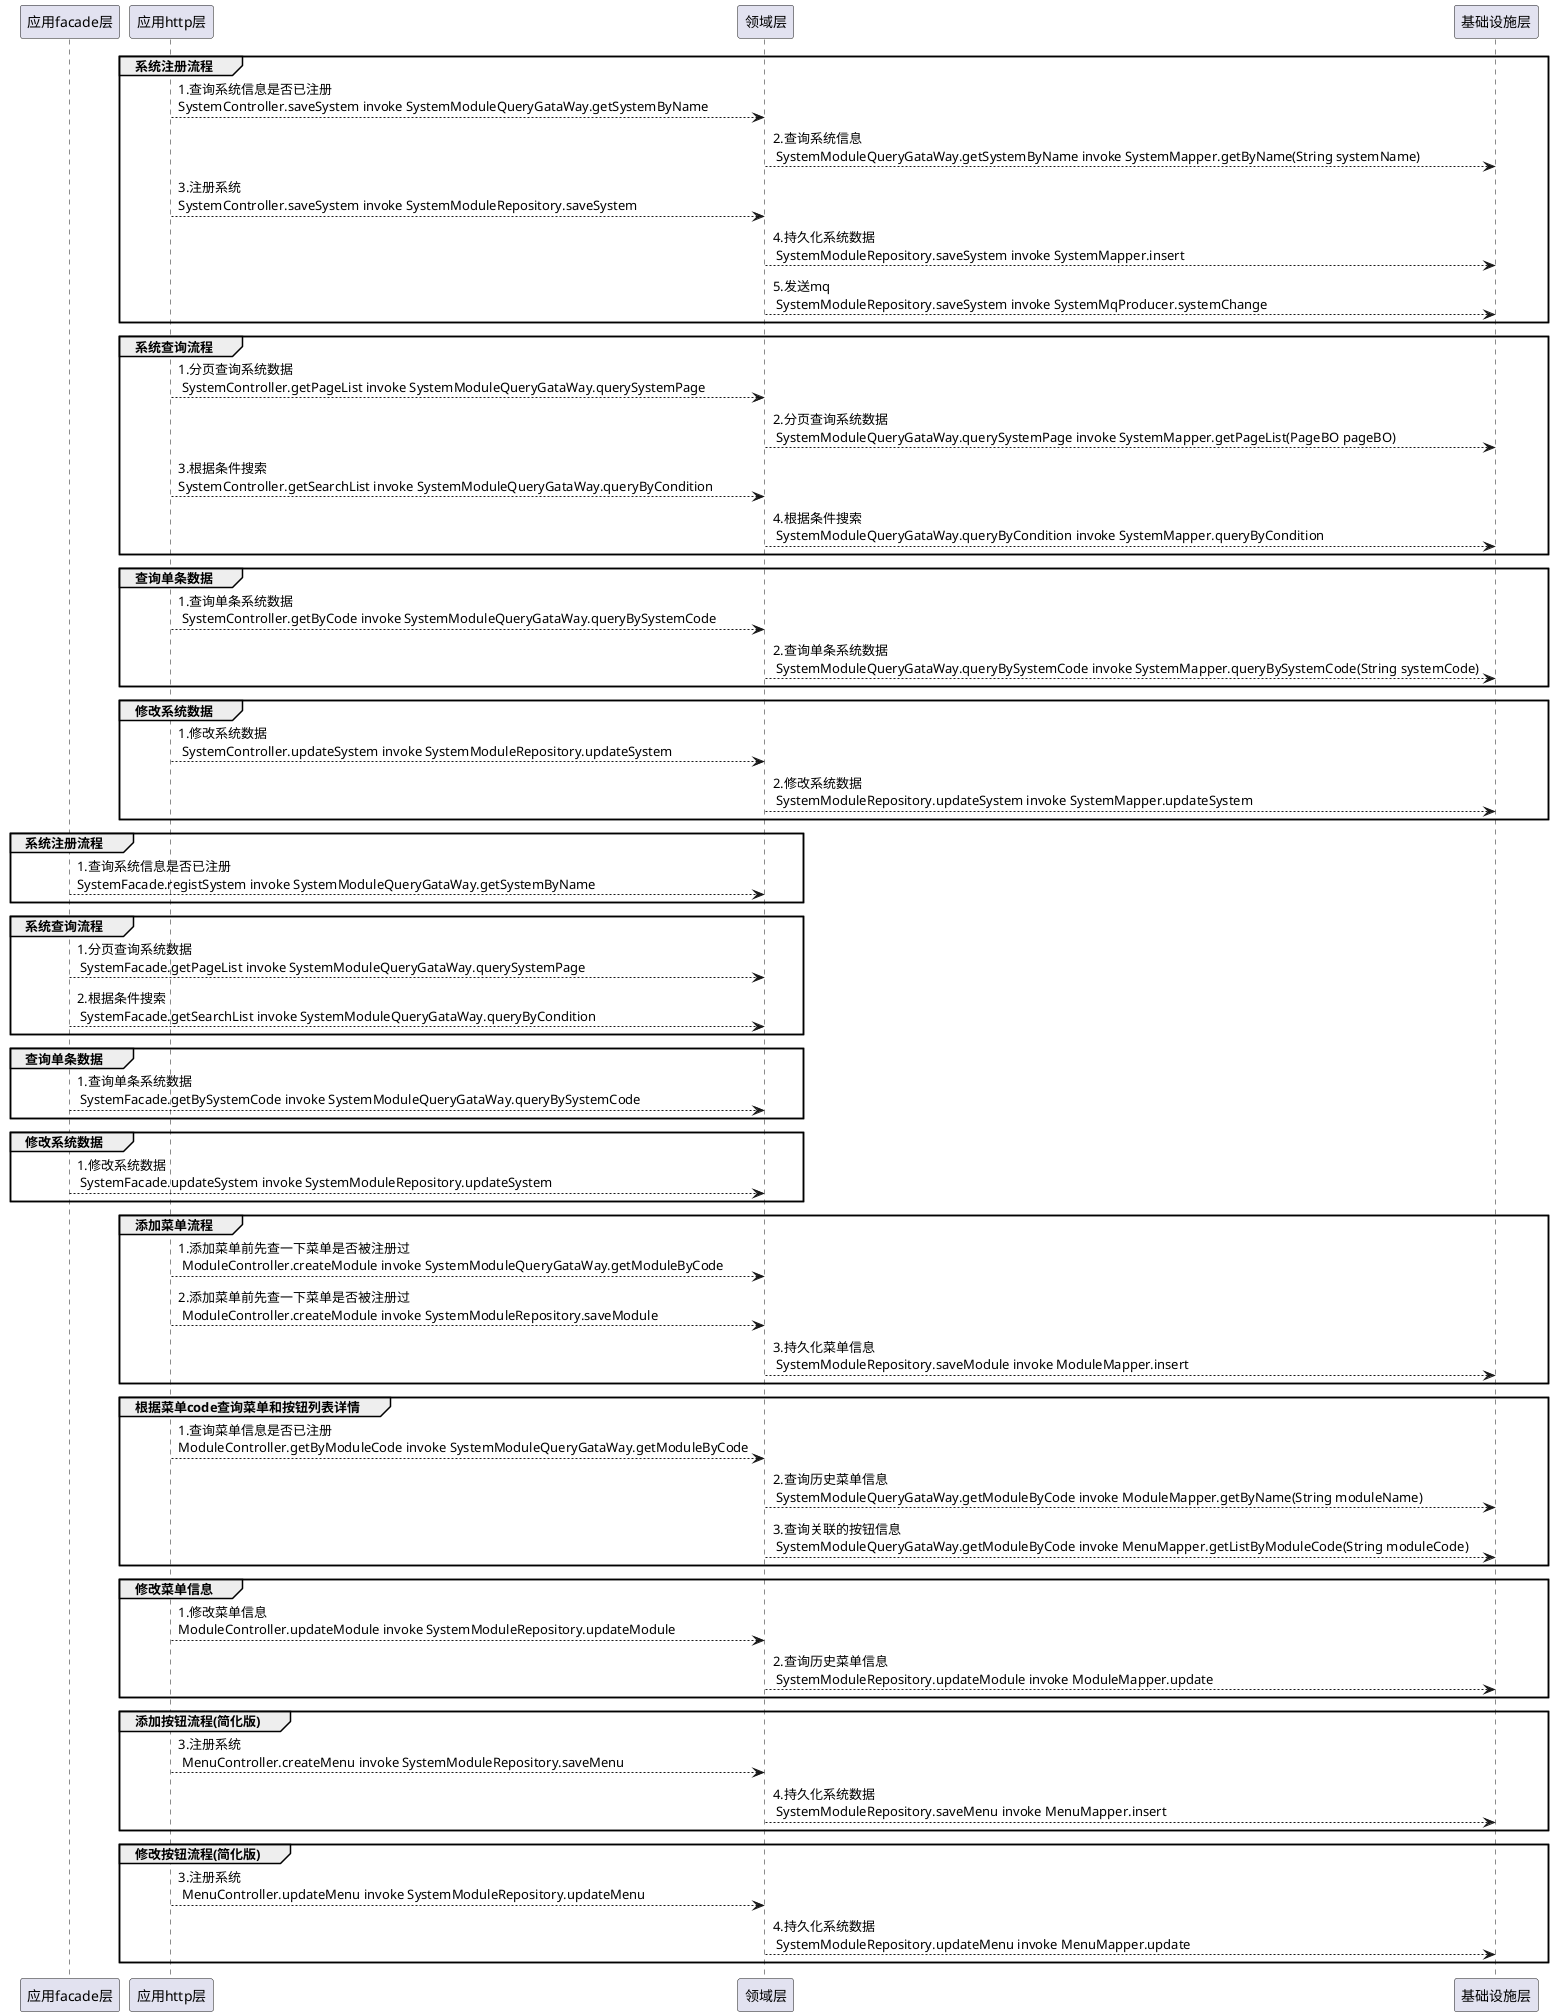 @startuml

participant  应用facade层 as  facade
participant  应用http层 as  http
participant  领域层 as  domain
participant  基础设施层 as  infrast
group 系统注册流程
http --> domain: 1.查询系统信息是否已注册\nSystemController.saveSystem invoke SystemModuleQueryGataWay.getSystemByName
domain --> infrast:2.查询系统信息\n SystemModuleQueryGataWay.getSystemByName invoke SystemMapper.getByName(String systemName)
http --> domain: 3.注册系统\nSystemController.saveSystem invoke SystemModuleRepository.saveSystem
domain --> infrast:4.持久化系统数据\n SystemModuleRepository.saveSystem invoke SystemMapper.insert
domain --> infrast:5.发送mq\n SystemModuleRepository.saveSystem invoke SystemMqProducer.systemChange
end


group 系统查询流程
http --> domain: 1.分页查询系统数据\n SystemController.getPageList invoke SystemModuleQueryGataWay.querySystemPage
domain --> infrast:2.分页查询系统数据\n SystemModuleQueryGataWay.querySystemPage invoke SystemMapper.getPageList(PageBO pageBO)
http --> domain: 3.根据条件搜索\nSystemController.getSearchList invoke SystemModuleQueryGataWay.queryByCondition
domain --> infrast:4.根据条件搜索\n SystemModuleQueryGataWay.queryByCondition invoke SystemMapper.queryByCondition
end

group 查询单条数据
http --> domain: 1.查询单条系统数据\n SystemController.getByCode invoke SystemModuleQueryGataWay.queryBySystemCode
domain --> infrast: 2.查询单条系统数据\n SystemModuleQueryGataWay.queryBySystemCode invoke SystemMapper.queryBySystemCode(String systemCode)

end


group 修改系统数据
http --> domain: 1.修改系统数据\n SystemController.updateSystem invoke SystemModuleRepository.updateSystem
domain --> infrast:2.修改系统数据\n SystemModuleRepository.updateSystem invoke SystemMapper.updateSystem
end











group 系统注册流程
facade --> domain: 1.查询系统信息是否已注册\nSystemFacade.registSystem invoke SystemModuleQueryGataWay.getSystemByName
end


group 系统查询流程
facade --> domain: 1.分页查询系统数据\n SystemFacade.getPageList invoke SystemModuleQueryGataWay.querySystemPage
facade --> domain: 2.根据条件搜索\n SystemFacade.getSearchList invoke SystemModuleQueryGataWay.queryByCondition

end

group 查询单条数据
facade --> domain: 1.查询单条系统数据\n SystemFacade.getBySystemCode invoke SystemModuleQueryGataWay.queryBySystemCode
end


group 修改系统数据
facade --> domain: 1.修改系统数据\n SystemFacade.updateSystem invoke SystemModuleRepository.updateSystem
end

group 添加菜单流程
http --> domain: 1.添加菜单前先查一下菜单是否被注册过\n ModuleController.createModule invoke SystemModuleQueryGataWay.getModuleByCode
http --> domain: 2.添加菜单前先查一下菜单是否被注册过\n ModuleController.createModule invoke SystemModuleRepository.saveModule
domain --> infrast:3.持久化菜单信息\n SystemModuleRepository.saveModule invoke ModuleMapper.insert
end

group 根据菜单code查询菜单和按钮列表详情
http --> domain: 1.查询菜单信息是否已注册\nModuleController.getByModuleCode invoke SystemModuleQueryGataWay.getModuleByCode
domain --> infrast:2.查询历史菜单信息\n SystemModuleQueryGataWay.getModuleByCode invoke ModuleMapper.getByName(String moduleName)
domain --> infrast:3.查询关联的按钮信息\n SystemModuleQueryGataWay.getModuleByCode invoke MenuMapper.getListByModuleCode(String moduleCode)
end


group 修改菜单信息
http --> domain: 1.修改菜单信息\nModuleController.updateModule invoke SystemModuleRepository.updateModule
domain --> infrast:2.查询历史菜单信息\n SystemModuleRepository.updateModule invoke ModuleMapper.update
end






group 添加按钮流程(简化版)
http --> domain: 3.注册系统\n MenuController.createMenu invoke SystemModuleRepository.saveMenu
domain --> infrast:4.持久化系统数据\n SystemModuleRepository.saveMenu invoke MenuMapper.insert
end

group 修改按钮流程(简化版)
http --> domain: 3.注册系统\n MenuController.updateMenu invoke SystemModuleRepository.updateMenu
domain --> infrast:4.持久化系统数据\n SystemModuleRepository.updateMenu invoke MenuMapper.update
end


@enduml